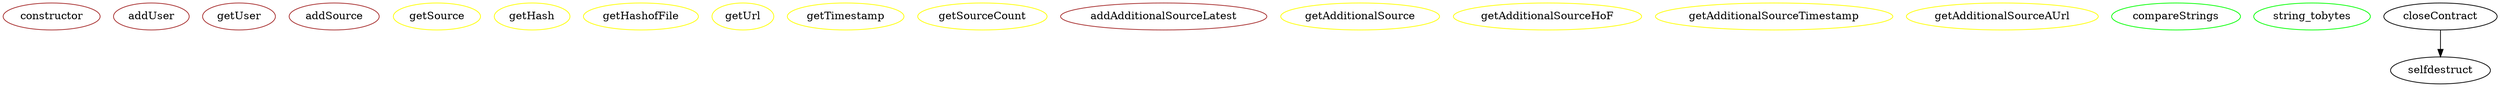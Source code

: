 strict digraph {
  constructor [color=brown]
  addUser [color=brown]
  getUser [color=brown]
  addSource [color=brown]
  getSource [color=yellow]
  getHash [color=yellow]
  getHashofFile [color=yellow]
  getUrl [color=yellow]
  getTimestamp [color=yellow]
  getSourceCount [color=yellow]
  addAdditionalSourceLatest [color=brown]
  getAdditionalSource [color=yellow]
  getAdditionalSourceHoF [color=yellow]
  getAdditionalSourceTimestamp [color=yellow]
  getAdditionalSourceAUrl [color=yellow]
  compareStrings [color=green]
  string_tobytes [color=green]
  closeContract
  selfdestruct
  closeContract -> selfdestruct
}


